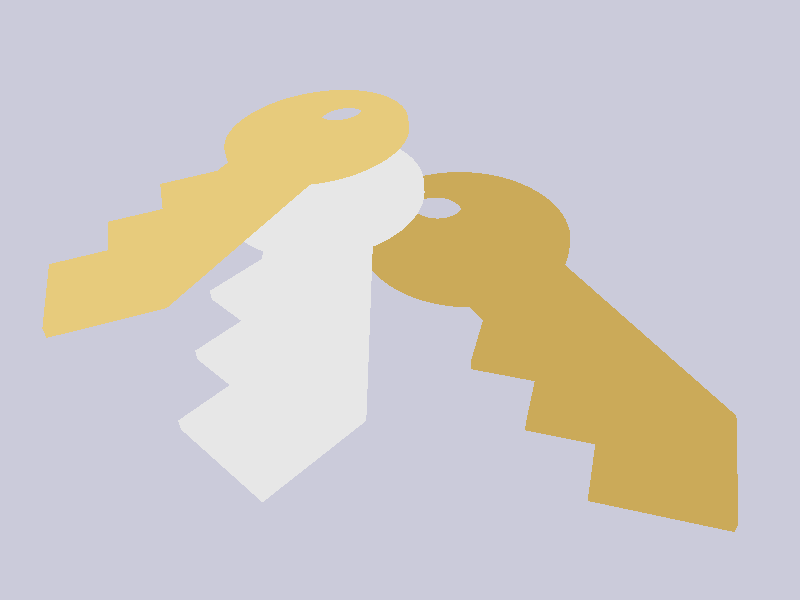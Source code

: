 // Persistence of Vision Ray Tracer Scene Description File
// File: three-keys.pov
// Vers: 3.6
// Desc: Basic Scene Template with beach ball turned into three keys
// Date: 9/15/12
// Auth: Nathan Carter
//

#version 3.6;

#include "colors.inc"

global_settings {
  assumed_gamma 1.0
}

// ----------------------------------------

camera {
  location  <0.0, 3.5, -4.0>*1.5
  direction 1.5*z
  right     x*image_width/image_height
  look_at   <0.0, 0.0,  0.0>
}

sky_sphere {
  pigment {
    gradient y
    color_map {
      [0.0 rgb <0.6,0.7,1.0>]
      [0.7 rgb <0.0,0.1,0.8>]
    }
  }
}

light_source {
  0*x                 // light's position (translated below)
  color rgb 1.0       // light's color
  area_light
  <8, 0, 0> <0, 0, 8> // lights spread out across this distance (x * z)
  4, 4                // total number of lights in grid (4x*4z = 16 lights)
  adaptive 0          // 0,1,2,3...
  jitter              // adds random softening of light
  circular            // make the shape of the light circular
  orient              // orient light
  translate <-30,30,-30>   // <x y z> position of light
}
light_source {
  0*x                 // light's position (translated below)
  color rgb 1.0       // light's color
  area_light
  <8, 0, 0> <0, 0, 8> // lights spread out across this distance (x * z)
  4, 4                // total number of lights in grid (4x*4z = 16 lights)
  adaptive 0          // 0,1,2,3...
  jitter              // adds random softening of light
  circular            // make the shape of the light circular
  orient              // orient light
  translate <0,3.5,4>*5   // <x y z> position of light
}


// ----------------------------------------

plane {
  y, 0
  pigment { color rgb <0.6,0.6,0.7> }
}

// Here I say that a key is the union of the five shapes described in the text,
// minus the hole cut in each key for a keyring.
#declare key = difference {
  union {
    cylinder { <0,0,0>,<0,0.1,0>, 1 }
    box { <0,0,-1/2>,<3,0.1,1/2> }
    box { <0,0,0>,<1,0.1,1> rotate <0,135,0> translate <1.5,0,0.5> }
    box { <0,0,0>,<1,0.1,1> rotate <0,135,0> translate <2.25,0,0.5> }
    box { <0,0,0>,<1,0.1,1> rotate <0,135,0> translate <3,0,0.5> }
  }
  cylinder { <-0.5,-1,0>,<-0.5,1,0>,0.25 }
  translate <0,0,1>
}

// Here I put the three keys together, giving each a color and its own
// transformations to place it within the fan of keys,
// then rotate and translate the set of three to sit in front of the camera.
union {
  object {
    key rotate -8*x
    pigment { color rgb <0.8,0.6,0.2> }
  }
  object {
    key rotate -4*x translate 1.5*x rotate -30*y
    pigment { color rgb <0.8,0.8,0.8> }
  }
  object {
    key translate 3*x rotate -60*y
    pigment { color rgb <0.6,0.4,0.1> }
  }
  rotate 120*y
  translate <-1.75,0,3>
}

